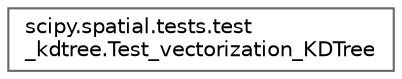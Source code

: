 digraph "Graphical Class Hierarchy"
{
 // LATEX_PDF_SIZE
  bgcolor="transparent";
  edge [fontname=Helvetica,fontsize=10,labelfontname=Helvetica,labelfontsize=10];
  node [fontname=Helvetica,fontsize=10,shape=box,height=0.2,width=0.4];
  rankdir="LR";
  Node0 [id="Node000000",label="scipy.spatial.tests.test\l_kdtree.Test_vectorization_KDTree",height=0.2,width=0.4,color="grey40", fillcolor="white", style="filled",URL="$da/d00/classscipy_1_1spatial_1_1tests_1_1test__kdtree_1_1Test__vectorization__KDTree.html",tooltip=" "];
}
